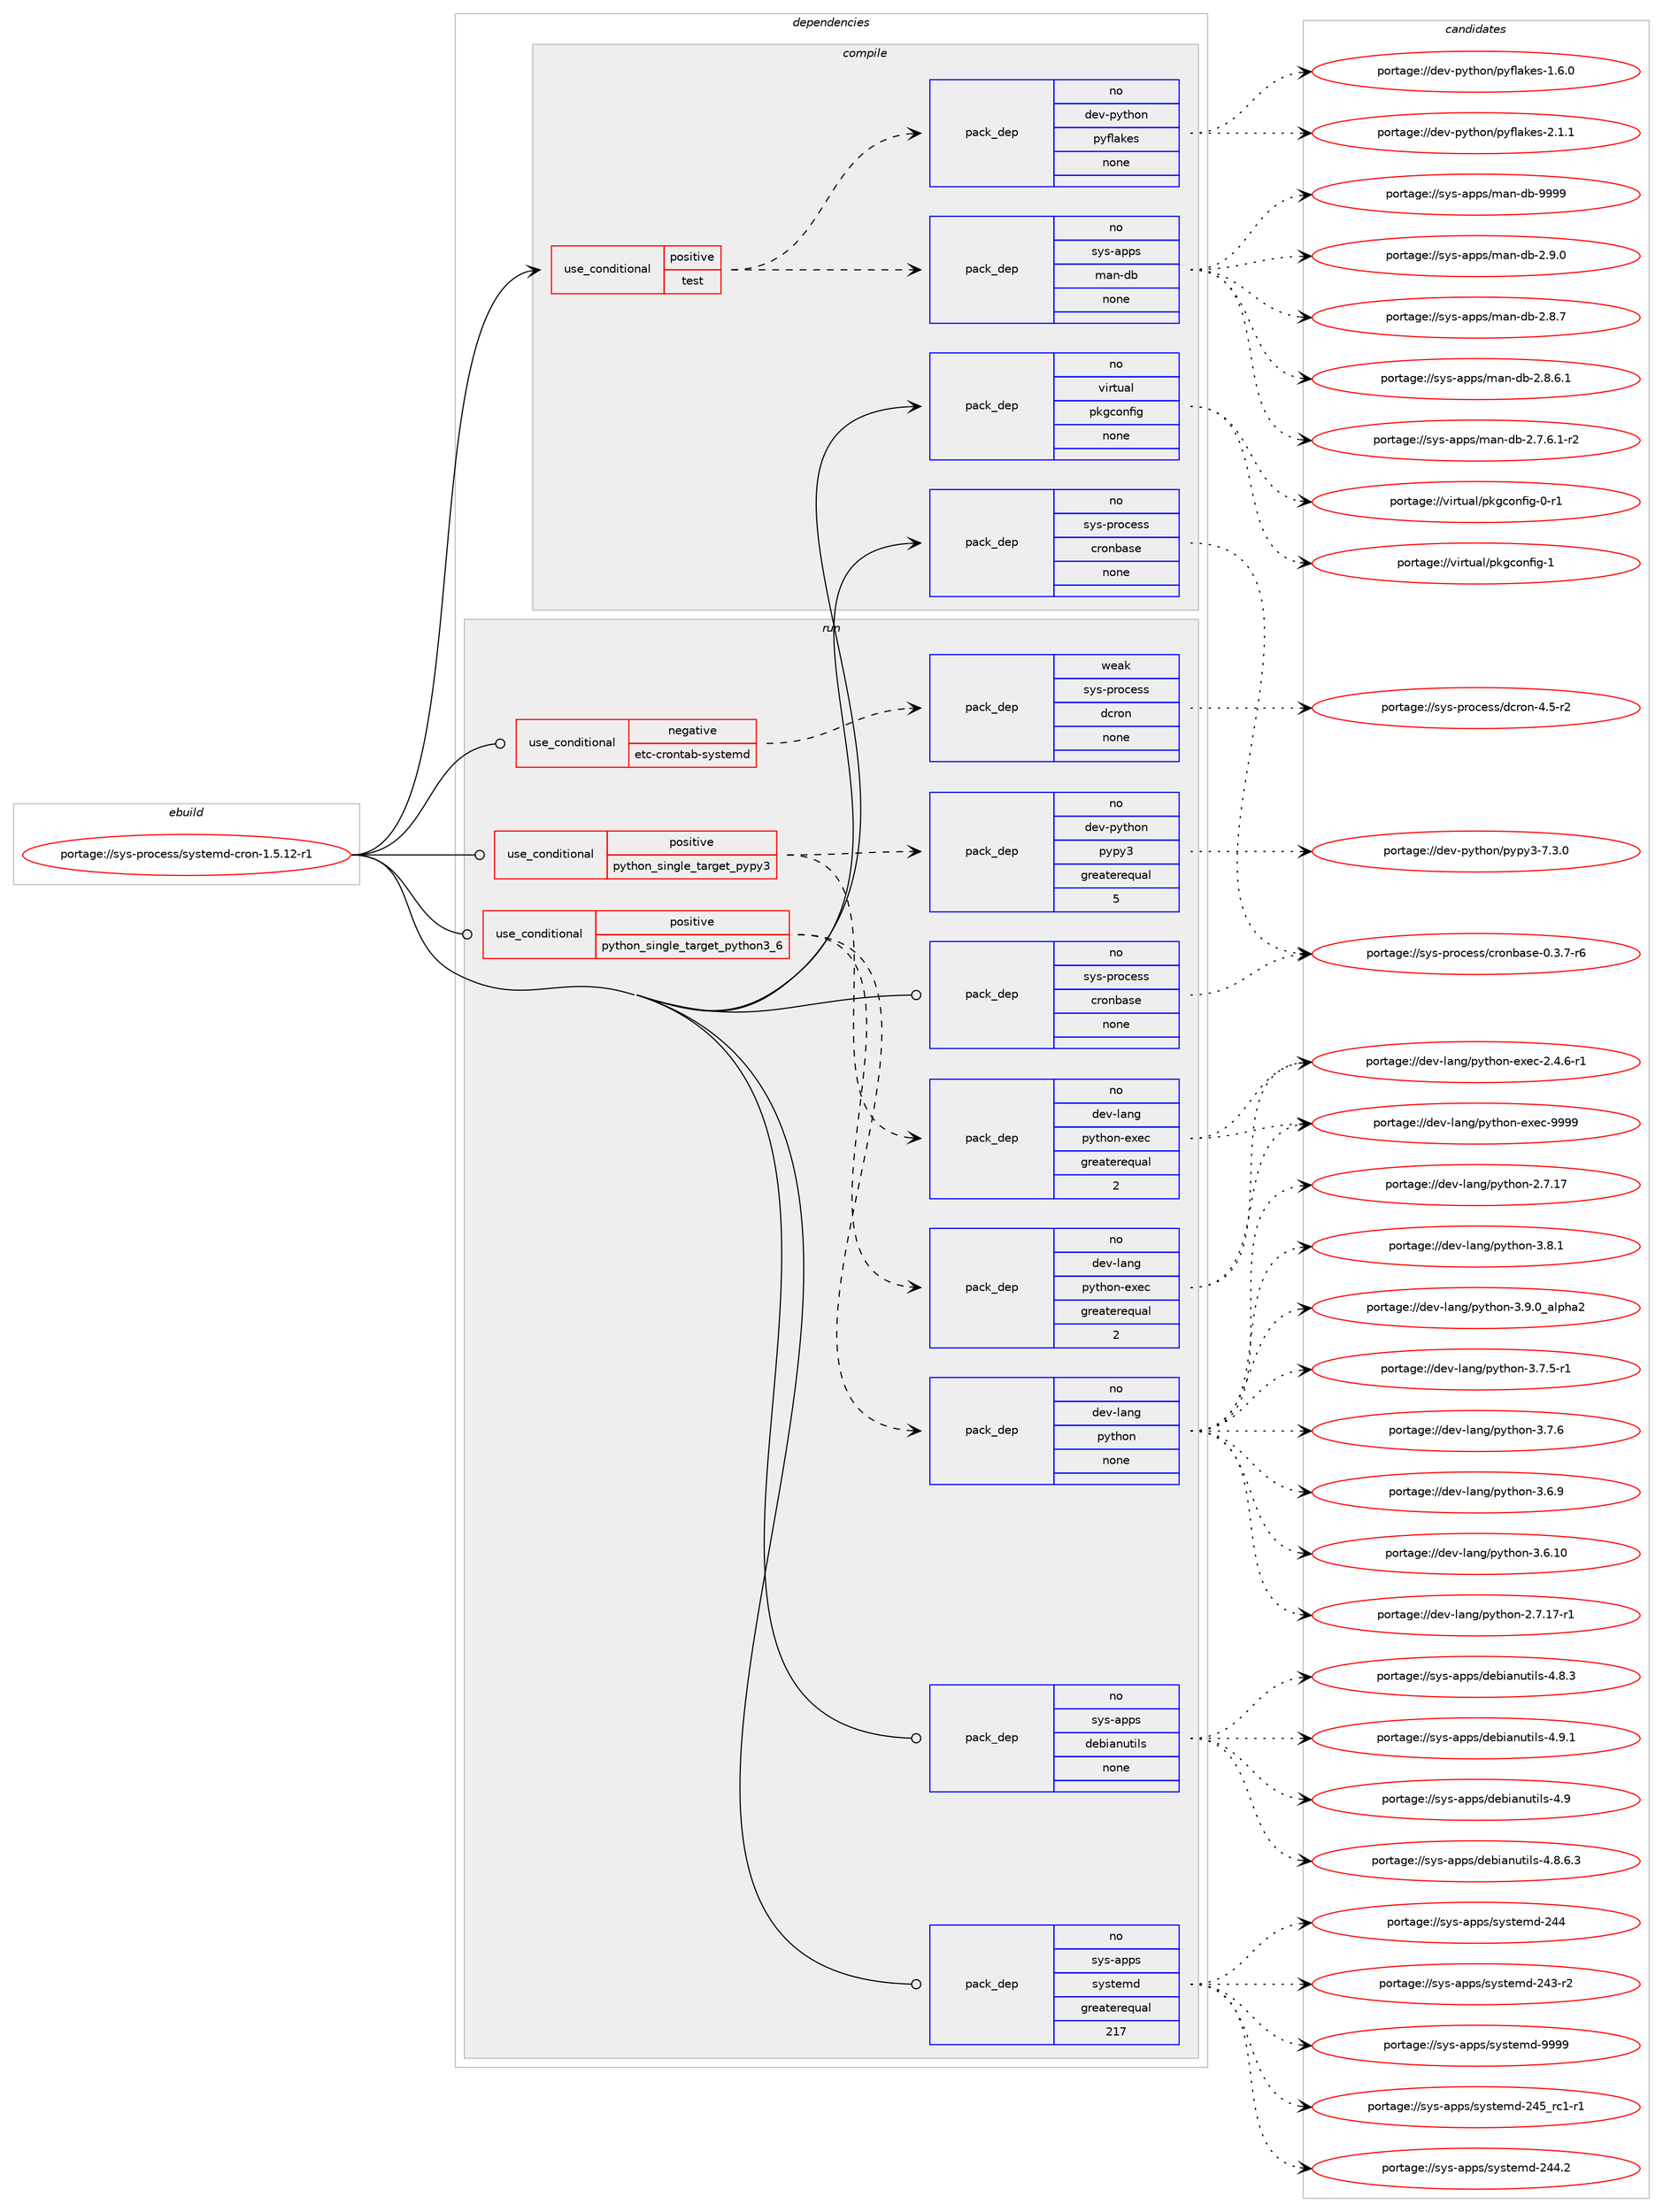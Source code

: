 digraph prolog {

# *************
# Graph options
# *************

newrank=true;
concentrate=true;
compound=true;
graph [rankdir=LR,fontname=Helvetica,fontsize=10,ranksep=1.5];#, ranksep=2.5, nodesep=0.2];
edge  [arrowhead=vee];
node  [fontname=Helvetica,fontsize=10];

# **********
# The ebuild
# **********

subgraph cluster_leftcol {
color=gray;
rank=same;
label=<<i>ebuild</i>>;
id [label="portage://sys-process/systemd-cron-1.5.12-r1", color=red, width=4, href="../sys-process/systemd-cron-1.5.12-r1.svg"];
}

# ****************
# The dependencies
# ****************

subgraph cluster_midcol {
color=gray;
label=<<i>dependencies</i>>;
subgraph cluster_compile {
fillcolor="#eeeeee";
style=filled;
label=<<i>compile</i>>;
subgraph cond6796 {
dependency38132 [label=<<TABLE BORDER="0" CELLBORDER="1" CELLSPACING="0" CELLPADDING="4"><TR><TD ROWSPAN="3" CELLPADDING="10">use_conditional</TD></TR><TR><TD>positive</TD></TR><TR><TD>test</TD></TR></TABLE>>, shape=none, color=red];
subgraph pack30451 {
dependency38133 [label=<<TABLE BORDER="0" CELLBORDER="1" CELLSPACING="0" CELLPADDING="4" WIDTH="220"><TR><TD ROWSPAN="6" CELLPADDING="30">pack_dep</TD></TR><TR><TD WIDTH="110">no</TD></TR><TR><TD>sys-apps</TD></TR><TR><TD>man-db</TD></TR><TR><TD>none</TD></TR><TR><TD></TD></TR></TABLE>>, shape=none, color=blue];
}
dependency38132:e -> dependency38133:w [weight=20,style="dashed",arrowhead="vee"];
subgraph pack30452 {
dependency38134 [label=<<TABLE BORDER="0" CELLBORDER="1" CELLSPACING="0" CELLPADDING="4" WIDTH="220"><TR><TD ROWSPAN="6" CELLPADDING="30">pack_dep</TD></TR><TR><TD WIDTH="110">no</TD></TR><TR><TD>dev-python</TD></TR><TR><TD>pyflakes</TD></TR><TR><TD>none</TD></TR><TR><TD></TD></TR></TABLE>>, shape=none, color=blue];
}
dependency38132:e -> dependency38134:w [weight=20,style="dashed",arrowhead="vee"];
}
id:e -> dependency38132:w [weight=20,style="solid",arrowhead="vee"];
subgraph pack30453 {
dependency38135 [label=<<TABLE BORDER="0" CELLBORDER="1" CELLSPACING="0" CELLPADDING="4" WIDTH="220"><TR><TD ROWSPAN="6" CELLPADDING="30">pack_dep</TD></TR><TR><TD WIDTH="110">no</TD></TR><TR><TD>sys-process</TD></TR><TR><TD>cronbase</TD></TR><TR><TD>none</TD></TR><TR><TD></TD></TR></TABLE>>, shape=none, color=blue];
}
id:e -> dependency38135:w [weight=20,style="solid",arrowhead="vee"];
subgraph pack30454 {
dependency38136 [label=<<TABLE BORDER="0" CELLBORDER="1" CELLSPACING="0" CELLPADDING="4" WIDTH="220"><TR><TD ROWSPAN="6" CELLPADDING="30">pack_dep</TD></TR><TR><TD WIDTH="110">no</TD></TR><TR><TD>virtual</TD></TR><TR><TD>pkgconfig</TD></TR><TR><TD>none</TD></TR><TR><TD></TD></TR></TABLE>>, shape=none, color=blue];
}
id:e -> dependency38136:w [weight=20,style="solid",arrowhead="vee"];
}
subgraph cluster_compileandrun {
fillcolor="#eeeeee";
style=filled;
label=<<i>compile and run</i>>;
}
subgraph cluster_run {
fillcolor="#eeeeee";
style=filled;
label=<<i>run</i>>;
subgraph cond6797 {
dependency38137 [label=<<TABLE BORDER="0" CELLBORDER="1" CELLSPACING="0" CELLPADDING="4"><TR><TD ROWSPAN="3" CELLPADDING="10">use_conditional</TD></TR><TR><TD>negative</TD></TR><TR><TD>etc-crontab-systemd</TD></TR></TABLE>>, shape=none, color=red];
subgraph pack30455 {
dependency38138 [label=<<TABLE BORDER="0" CELLBORDER="1" CELLSPACING="0" CELLPADDING="4" WIDTH="220"><TR><TD ROWSPAN="6" CELLPADDING="30">pack_dep</TD></TR><TR><TD WIDTH="110">weak</TD></TR><TR><TD>sys-process</TD></TR><TR><TD>dcron</TD></TR><TR><TD>none</TD></TR><TR><TD></TD></TR></TABLE>>, shape=none, color=blue];
}
dependency38137:e -> dependency38138:w [weight=20,style="dashed",arrowhead="vee"];
}
id:e -> dependency38137:w [weight=20,style="solid",arrowhead="odot"];
subgraph cond6798 {
dependency38139 [label=<<TABLE BORDER="0" CELLBORDER="1" CELLSPACING="0" CELLPADDING="4"><TR><TD ROWSPAN="3" CELLPADDING="10">use_conditional</TD></TR><TR><TD>positive</TD></TR><TR><TD>python_single_target_pypy3</TD></TR></TABLE>>, shape=none, color=red];
subgraph pack30456 {
dependency38140 [label=<<TABLE BORDER="0" CELLBORDER="1" CELLSPACING="0" CELLPADDING="4" WIDTH="220"><TR><TD ROWSPAN="6" CELLPADDING="30">pack_dep</TD></TR><TR><TD WIDTH="110">no</TD></TR><TR><TD>dev-python</TD></TR><TR><TD>pypy3</TD></TR><TR><TD>greaterequal</TD></TR><TR><TD>5</TD></TR></TABLE>>, shape=none, color=blue];
}
dependency38139:e -> dependency38140:w [weight=20,style="dashed",arrowhead="vee"];
subgraph pack30457 {
dependency38141 [label=<<TABLE BORDER="0" CELLBORDER="1" CELLSPACING="0" CELLPADDING="4" WIDTH="220"><TR><TD ROWSPAN="6" CELLPADDING="30">pack_dep</TD></TR><TR><TD WIDTH="110">no</TD></TR><TR><TD>dev-lang</TD></TR><TR><TD>python-exec</TD></TR><TR><TD>greaterequal</TD></TR><TR><TD>2</TD></TR></TABLE>>, shape=none, color=blue];
}
dependency38139:e -> dependency38141:w [weight=20,style="dashed",arrowhead="vee"];
}
id:e -> dependency38139:w [weight=20,style="solid",arrowhead="odot"];
subgraph cond6799 {
dependency38142 [label=<<TABLE BORDER="0" CELLBORDER="1" CELLSPACING="0" CELLPADDING="4"><TR><TD ROWSPAN="3" CELLPADDING="10">use_conditional</TD></TR><TR><TD>positive</TD></TR><TR><TD>python_single_target_python3_6</TD></TR></TABLE>>, shape=none, color=red];
subgraph pack30458 {
dependency38143 [label=<<TABLE BORDER="0" CELLBORDER="1" CELLSPACING="0" CELLPADDING="4" WIDTH="220"><TR><TD ROWSPAN="6" CELLPADDING="30">pack_dep</TD></TR><TR><TD WIDTH="110">no</TD></TR><TR><TD>dev-lang</TD></TR><TR><TD>python</TD></TR><TR><TD>none</TD></TR><TR><TD></TD></TR></TABLE>>, shape=none, color=blue];
}
dependency38142:e -> dependency38143:w [weight=20,style="dashed",arrowhead="vee"];
subgraph pack30459 {
dependency38144 [label=<<TABLE BORDER="0" CELLBORDER="1" CELLSPACING="0" CELLPADDING="4" WIDTH="220"><TR><TD ROWSPAN="6" CELLPADDING="30">pack_dep</TD></TR><TR><TD WIDTH="110">no</TD></TR><TR><TD>dev-lang</TD></TR><TR><TD>python-exec</TD></TR><TR><TD>greaterequal</TD></TR><TR><TD>2</TD></TR></TABLE>>, shape=none, color=blue];
}
dependency38142:e -> dependency38144:w [weight=20,style="dashed",arrowhead="vee"];
}
id:e -> dependency38142:w [weight=20,style="solid",arrowhead="odot"];
subgraph pack30460 {
dependency38145 [label=<<TABLE BORDER="0" CELLBORDER="1" CELLSPACING="0" CELLPADDING="4" WIDTH="220"><TR><TD ROWSPAN="6" CELLPADDING="30">pack_dep</TD></TR><TR><TD WIDTH="110">no</TD></TR><TR><TD>sys-apps</TD></TR><TR><TD>debianutils</TD></TR><TR><TD>none</TD></TR><TR><TD></TD></TR></TABLE>>, shape=none, color=blue];
}
id:e -> dependency38145:w [weight=20,style="solid",arrowhead="odot"];
subgraph pack30461 {
dependency38146 [label=<<TABLE BORDER="0" CELLBORDER="1" CELLSPACING="0" CELLPADDING="4" WIDTH="220"><TR><TD ROWSPAN="6" CELLPADDING="30">pack_dep</TD></TR><TR><TD WIDTH="110">no</TD></TR><TR><TD>sys-apps</TD></TR><TR><TD>systemd</TD></TR><TR><TD>greaterequal</TD></TR><TR><TD>217</TD></TR></TABLE>>, shape=none, color=blue];
}
id:e -> dependency38146:w [weight=20,style="solid",arrowhead="odot"];
subgraph pack30462 {
dependency38147 [label=<<TABLE BORDER="0" CELLBORDER="1" CELLSPACING="0" CELLPADDING="4" WIDTH="220"><TR><TD ROWSPAN="6" CELLPADDING="30">pack_dep</TD></TR><TR><TD WIDTH="110">no</TD></TR><TR><TD>sys-process</TD></TR><TR><TD>cronbase</TD></TR><TR><TD>none</TD></TR><TR><TD></TD></TR></TABLE>>, shape=none, color=blue];
}
id:e -> dependency38147:w [weight=20,style="solid",arrowhead="odot"];
}
}

# **************
# The candidates
# **************

subgraph cluster_choices {
rank=same;
color=gray;
label=<<i>candidates</i>>;

subgraph choice30451 {
color=black;
nodesep=1;
choice1151211154597112112115471099711045100984557575757 [label="portage://sys-apps/man-db-9999", color=red, width=4,href="../sys-apps/man-db-9999.svg"];
choice115121115459711211211547109971104510098455046574648 [label="portage://sys-apps/man-db-2.9.0", color=red, width=4,href="../sys-apps/man-db-2.9.0.svg"];
choice115121115459711211211547109971104510098455046564655 [label="portage://sys-apps/man-db-2.8.7", color=red, width=4,href="../sys-apps/man-db-2.8.7.svg"];
choice1151211154597112112115471099711045100984550465646544649 [label="portage://sys-apps/man-db-2.8.6.1", color=red, width=4,href="../sys-apps/man-db-2.8.6.1.svg"];
choice11512111545971121121154710997110451009845504655465446494511450 [label="portage://sys-apps/man-db-2.7.6.1-r2", color=red, width=4,href="../sys-apps/man-db-2.7.6.1-r2.svg"];
dependency38133:e -> choice1151211154597112112115471099711045100984557575757:w [style=dotted,weight="100"];
dependency38133:e -> choice115121115459711211211547109971104510098455046574648:w [style=dotted,weight="100"];
dependency38133:e -> choice115121115459711211211547109971104510098455046564655:w [style=dotted,weight="100"];
dependency38133:e -> choice1151211154597112112115471099711045100984550465646544649:w [style=dotted,weight="100"];
dependency38133:e -> choice11512111545971121121154710997110451009845504655465446494511450:w [style=dotted,weight="100"];
}
subgraph choice30452 {
color=black;
nodesep=1;
choice100101118451121211161041111104711212110210897107101115455046494649 [label="portage://dev-python/pyflakes-2.1.1", color=red, width=4,href="../dev-python/pyflakes-2.1.1.svg"];
choice100101118451121211161041111104711212110210897107101115454946544648 [label="portage://dev-python/pyflakes-1.6.0", color=red, width=4,href="../dev-python/pyflakes-1.6.0.svg"];
dependency38134:e -> choice100101118451121211161041111104711212110210897107101115455046494649:w [style=dotted,weight="100"];
dependency38134:e -> choice100101118451121211161041111104711212110210897107101115454946544648:w [style=dotted,weight="100"];
}
subgraph choice30453 {
color=black;
nodesep=1;
choice1151211154511211411199101115115479911411111098971151014548465146554511454 [label="portage://sys-process/cronbase-0.3.7-r6", color=red, width=4,href="../sys-process/cronbase-0.3.7-r6.svg"];
dependency38135:e -> choice1151211154511211411199101115115479911411111098971151014548465146554511454:w [style=dotted,weight="100"];
}
subgraph choice30454 {
color=black;
nodesep=1;
choice1181051141161179710847112107103991111101021051034549 [label="portage://virtual/pkgconfig-1", color=red, width=4,href="../virtual/pkgconfig-1.svg"];
choice11810511411611797108471121071039911111010210510345484511449 [label="portage://virtual/pkgconfig-0-r1", color=red, width=4,href="../virtual/pkgconfig-0-r1.svg"];
dependency38136:e -> choice1181051141161179710847112107103991111101021051034549:w [style=dotted,weight="100"];
dependency38136:e -> choice11810511411611797108471121071039911111010210510345484511449:w [style=dotted,weight="100"];
}
subgraph choice30455 {
color=black;
nodesep=1;
choice11512111545112114111991011151154710099114111110455246534511450 [label="portage://sys-process/dcron-4.5-r2", color=red, width=4,href="../sys-process/dcron-4.5-r2.svg"];
dependency38138:e -> choice11512111545112114111991011151154710099114111110455246534511450:w [style=dotted,weight="100"];
}
subgraph choice30456 {
color=black;
nodesep=1;
choice100101118451121211161041111104711212111212151455546514648 [label="portage://dev-python/pypy3-7.3.0", color=red, width=4,href="../dev-python/pypy3-7.3.0.svg"];
dependency38140:e -> choice100101118451121211161041111104711212111212151455546514648:w [style=dotted,weight="100"];
}
subgraph choice30457 {
color=black;
nodesep=1;
choice10010111845108971101034711212111610411111045101120101994557575757 [label="portage://dev-lang/python-exec-9999", color=red, width=4,href="../dev-lang/python-exec-9999.svg"];
choice10010111845108971101034711212111610411111045101120101994550465246544511449 [label="portage://dev-lang/python-exec-2.4.6-r1", color=red, width=4,href="../dev-lang/python-exec-2.4.6-r1.svg"];
dependency38141:e -> choice10010111845108971101034711212111610411111045101120101994557575757:w [style=dotted,weight="100"];
dependency38141:e -> choice10010111845108971101034711212111610411111045101120101994550465246544511449:w [style=dotted,weight="100"];
}
subgraph choice30458 {
color=black;
nodesep=1;
choice10010111845108971101034711212111610411111045514657464895971081121049750 [label="portage://dev-lang/python-3.9.0_alpha2", color=red, width=4,href="../dev-lang/python-3.9.0_alpha2.svg"];
choice100101118451089711010347112121116104111110455146564649 [label="portage://dev-lang/python-3.8.1", color=red, width=4,href="../dev-lang/python-3.8.1.svg"];
choice100101118451089711010347112121116104111110455146554654 [label="portage://dev-lang/python-3.7.6", color=red, width=4,href="../dev-lang/python-3.7.6.svg"];
choice1001011184510897110103471121211161041111104551465546534511449 [label="portage://dev-lang/python-3.7.5-r1", color=red, width=4,href="../dev-lang/python-3.7.5-r1.svg"];
choice100101118451089711010347112121116104111110455146544657 [label="portage://dev-lang/python-3.6.9", color=red, width=4,href="../dev-lang/python-3.6.9.svg"];
choice10010111845108971101034711212111610411111045514654464948 [label="portage://dev-lang/python-3.6.10", color=red, width=4,href="../dev-lang/python-3.6.10.svg"];
choice100101118451089711010347112121116104111110455046554649554511449 [label="portage://dev-lang/python-2.7.17-r1", color=red, width=4,href="../dev-lang/python-2.7.17-r1.svg"];
choice10010111845108971101034711212111610411111045504655464955 [label="portage://dev-lang/python-2.7.17", color=red, width=4,href="../dev-lang/python-2.7.17.svg"];
dependency38143:e -> choice10010111845108971101034711212111610411111045514657464895971081121049750:w [style=dotted,weight="100"];
dependency38143:e -> choice100101118451089711010347112121116104111110455146564649:w [style=dotted,weight="100"];
dependency38143:e -> choice100101118451089711010347112121116104111110455146554654:w [style=dotted,weight="100"];
dependency38143:e -> choice1001011184510897110103471121211161041111104551465546534511449:w [style=dotted,weight="100"];
dependency38143:e -> choice100101118451089711010347112121116104111110455146544657:w [style=dotted,weight="100"];
dependency38143:e -> choice10010111845108971101034711212111610411111045514654464948:w [style=dotted,weight="100"];
dependency38143:e -> choice100101118451089711010347112121116104111110455046554649554511449:w [style=dotted,weight="100"];
dependency38143:e -> choice10010111845108971101034711212111610411111045504655464955:w [style=dotted,weight="100"];
}
subgraph choice30459 {
color=black;
nodesep=1;
choice10010111845108971101034711212111610411111045101120101994557575757 [label="portage://dev-lang/python-exec-9999", color=red, width=4,href="../dev-lang/python-exec-9999.svg"];
choice10010111845108971101034711212111610411111045101120101994550465246544511449 [label="portage://dev-lang/python-exec-2.4.6-r1", color=red, width=4,href="../dev-lang/python-exec-2.4.6-r1.svg"];
dependency38144:e -> choice10010111845108971101034711212111610411111045101120101994557575757:w [style=dotted,weight="100"];
dependency38144:e -> choice10010111845108971101034711212111610411111045101120101994550465246544511449:w [style=dotted,weight="100"];
}
subgraph choice30460 {
color=black;
nodesep=1;
choice1151211154597112112115471001019810597110117116105108115455246574649 [label="portage://sys-apps/debianutils-4.9.1", color=red, width=4,href="../sys-apps/debianutils-4.9.1.svg"];
choice115121115459711211211547100101981059711011711610510811545524657 [label="portage://sys-apps/debianutils-4.9", color=red, width=4,href="../sys-apps/debianutils-4.9.svg"];
choice11512111545971121121154710010198105971101171161051081154552465646544651 [label="portage://sys-apps/debianutils-4.8.6.3", color=red, width=4,href="../sys-apps/debianutils-4.8.6.3.svg"];
choice1151211154597112112115471001019810597110117116105108115455246564651 [label="portage://sys-apps/debianutils-4.8.3", color=red, width=4,href="../sys-apps/debianutils-4.8.3.svg"];
dependency38145:e -> choice1151211154597112112115471001019810597110117116105108115455246574649:w [style=dotted,weight="100"];
dependency38145:e -> choice115121115459711211211547100101981059711011711610510811545524657:w [style=dotted,weight="100"];
dependency38145:e -> choice11512111545971121121154710010198105971101171161051081154552465646544651:w [style=dotted,weight="100"];
dependency38145:e -> choice1151211154597112112115471001019810597110117116105108115455246564651:w [style=dotted,weight="100"];
}
subgraph choice30461 {
color=black;
nodesep=1;
choice1151211154597112112115471151211151161011091004557575757 [label="portage://sys-apps/systemd-9999", color=red, width=4,href="../sys-apps/systemd-9999.svg"];
choice115121115459711211211547115121115116101109100455052539511499494511449 [label="portage://sys-apps/systemd-245_rc1-r1", color=red, width=4,href="../sys-apps/systemd-245_rc1-r1.svg"];
choice115121115459711211211547115121115116101109100455052524650 [label="portage://sys-apps/systemd-244.2", color=red, width=4,href="../sys-apps/systemd-244.2.svg"];
choice11512111545971121121154711512111511610110910045505252 [label="portage://sys-apps/systemd-244", color=red, width=4,href="../sys-apps/systemd-244.svg"];
choice115121115459711211211547115121115116101109100455052514511450 [label="portage://sys-apps/systemd-243-r2", color=red, width=4,href="../sys-apps/systemd-243-r2.svg"];
dependency38146:e -> choice1151211154597112112115471151211151161011091004557575757:w [style=dotted,weight="100"];
dependency38146:e -> choice115121115459711211211547115121115116101109100455052539511499494511449:w [style=dotted,weight="100"];
dependency38146:e -> choice115121115459711211211547115121115116101109100455052524650:w [style=dotted,weight="100"];
dependency38146:e -> choice11512111545971121121154711512111511610110910045505252:w [style=dotted,weight="100"];
dependency38146:e -> choice115121115459711211211547115121115116101109100455052514511450:w [style=dotted,weight="100"];
}
subgraph choice30462 {
color=black;
nodesep=1;
choice1151211154511211411199101115115479911411111098971151014548465146554511454 [label="portage://sys-process/cronbase-0.3.7-r6", color=red, width=4,href="../sys-process/cronbase-0.3.7-r6.svg"];
dependency38147:e -> choice1151211154511211411199101115115479911411111098971151014548465146554511454:w [style=dotted,weight="100"];
}
}

}
